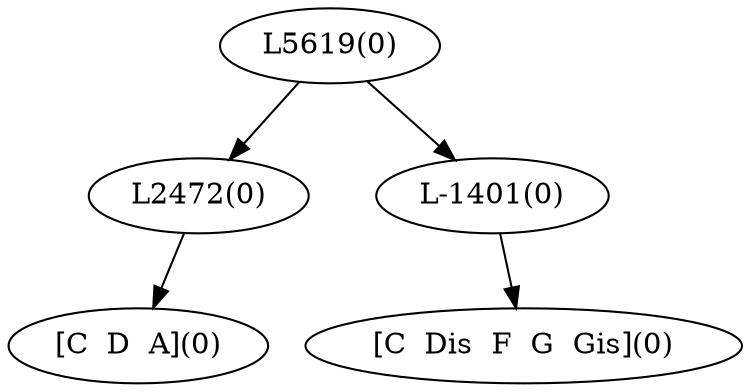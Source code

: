 digraph sample{
"L2472(0)"->"[C  D  A](0)"
"L-1401(0)"->"[C  Dis  F  G  Gis](0)"
"L5619(0)"->"L2472(0)"
"L5619(0)"->"L-1401(0)"
{rank = min; "L5619(0)"}
{rank = same; "L2472(0)"; "L-1401(0)";}
{rank = max; "[C  D  A](0)"; "[C  Dis  F  G  Gis](0)";}
}